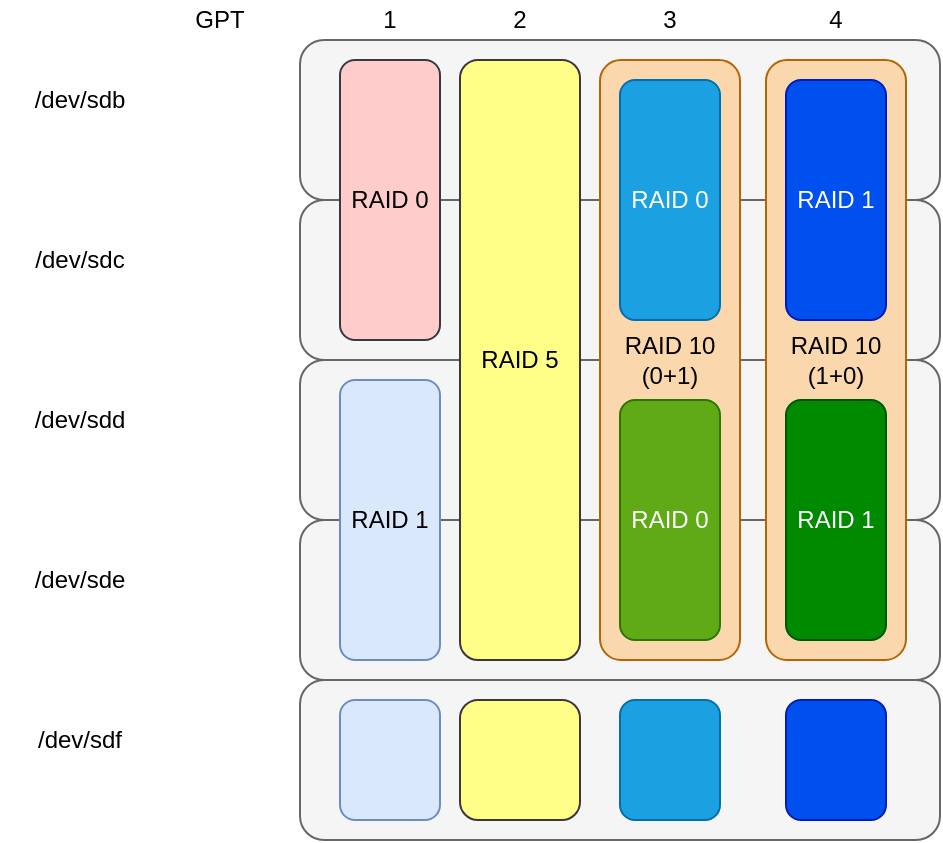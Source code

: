 <mxfile version="11.1.1" type="device"><diagram id="06UTQfald2KMnfr_pZZj" name="Страница 1"><mxGraphModel dx="2249" dy="855" grid="1" gridSize="10" guides="1" tooltips="1" connect="1" arrows="1" fold="1" page="1" pageScale="1" pageWidth="827" pageHeight="1169" math="0" shadow="0"><root><mxCell id="0"/><mxCell id="1" parent="0"/><mxCell id="s9EPTF188mKm9G-OAPH6-8" value="" style="rounded=1;whiteSpace=wrap;html=1;fillColor=#f5f5f5;strokeColor=#666666;fontColor=#333333;" parent="1" vertex="1"><mxGeometry x="110" y="320" width="320" height="80" as="geometry"/></mxCell><mxCell id="s9EPTF188mKm9G-OAPH6-2" value="" style="rounded=1;whiteSpace=wrap;html=1;fillColor=#f5f5f5;strokeColor=#666666;fontColor=#333333;" parent="1" vertex="1"><mxGeometry x="110" y="80" width="320" height="80" as="geometry"/></mxCell><mxCell id="s9EPTF188mKm9G-OAPH6-4" value="" style="rounded=1;whiteSpace=wrap;html=1;fillColor=#f5f5f5;strokeColor=#666666;fontColor=#333333;" parent="1" vertex="1"><mxGeometry x="110" y="160" width="320" height="80" as="geometry"/></mxCell><mxCell id="s9EPTF188mKm9G-OAPH6-6" value="" style="rounded=1;whiteSpace=wrap;html=1;fillColor=#f5f5f5;strokeColor=#666666;fontColor=#333333;" parent="1" vertex="1"><mxGeometry x="110" y="240" width="320" height="80" as="geometry"/></mxCell><mxCell id="s9EPTF188mKm9G-OAPH6-36" value="RAID 10 (0+1)" style="rounded=1;whiteSpace=wrap;html=1;fillColor=#fad7ac;strokeColor=#b46504;" parent="1" vertex="1"><mxGeometry x="260" y="90" width="70" height="300" as="geometry"/></mxCell><mxCell id="s9EPTF188mKm9G-OAPH6-1" value="" style="shape=image;html=1;verticalAlign=top;verticalLabelPosition=bottom;labelBackgroundColor=#ffffff;imageAspect=0;aspect=fixed;image=https://cdn0.iconfinder.com/data/icons/30-hardware-line-icons/64/HDD-128.png" parent="1" vertex="1"><mxGeometry x="30" y="80" width="80" height="80" as="geometry"/></mxCell><mxCell id="s9EPTF188mKm9G-OAPH6-3" value="" style="shape=image;html=1;verticalAlign=top;verticalLabelPosition=bottom;labelBackgroundColor=#ffffff;imageAspect=0;aspect=fixed;image=https://cdn0.iconfinder.com/data/icons/30-hardware-line-icons/64/HDD-128.png" parent="1" vertex="1"><mxGeometry x="30" y="160" width="80" height="80" as="geometry"/></mxCell><mxCell id="s9EPTF188mKm9G-OAPH6-5" value="" style="shape=image;html=1;verticalAlign=top;verticalLabelPosition=bottom;labelBackgroundColor=#ffffff;imageAspect=0;aspect=fixed;image=https://cdn0.iconfinder.com/data/icons/30-hardware-line-icons/64/HDD-128.png" parent="1" vertex="1"><mxGeometry x="30" y="240" width="80" height="80" as="geometry"/></mxCell><mxCell id="s9EPTF188mKm9G-OAPH6-7" value="" style="shape=image;html=1;verticalAlign=top;verticalLabelPosition=bottom;labelBackgroundColor=#ffffff;imageAspect=0;aspect=fixed;image=https://cdn0.iconfinder.com/data/icons/30-hardware-line-icons/64/HDD-128.png" parent="1" vertex="1"><mxGeometry x="30" y="320" width="80" height="80" as="geometry"/></mxCell><mxCell id="s9EPTF188mKm9G-OAPH6-9" value="/dev/sdb" style="text;html=1;strokeColor=none;fillColor=none;align=center;verticalAlign=middle;whiteSpace=wrap;rounded=0;" parent="1" vertex="1"><mxGeometry x="-40" y="100" width="80" height="20" as="geometry"/></mxCell><mxCell id="s9EPTF188mKm9G-OAPH6-10" value="/dev/sdc" style="text;html=1;strokeColor=none;fillColor=none;align=center;verticalAlign=middle;whiteSpace=wrap;rounded=0;" parent="1" vertex="1"><mxGeometry x="-40" y="180" width="80" height="20" as="geometry"/></mxCell><mxCell id="s9EPTF188mKm9G-OAPH6-11" value="/dev/sdd" style="text;html=1;strokeColor=none;fillColor=none;align=center;verticalAlign=middle;whiteSpace=wrap;rounded=0;" parent="1" vertex="1"><mxGeometry x="-40" y="260" width="80" height="20" as="geometry"/></mxCell><mxCell id="s9EPTF188mKm9G-OAPH6-12" value="/dev/sde" style="text;html=1;strokeColor=none;fillColor=none;align=center;verticalAlign=middle;whiteSpace=wrap;rounded=0;" parent="1" vertex="1"><mxGeometry x="-40" y="340" width="80" height="20" as="geometry"/></mxCell><mxCell id="s9EPTF188mKm9G-OAPH6-13" value="RAID 0" style="rounded=1;whiteSpace=wrap;html=1;fillColor=#ffcccc;strokeColor=#36393d;" parent="1" vertex="1"><mxGeometry x="130" y="90" width="50" height="140" as="geometry"/></mxCell><mxCell id="s9EPTF188mKm9G-OAPH6-15" value="RAID 1" style="rounded=1;whiteSpace=wrap;html=1;fillColor=#dae8fc;strokeColor=#6c8ebf;" parent="1" vertex="1"><mxGeometry x="130" y="250" width="50" height="140" as="geometry"/></mxCell><mxCell id="s9EPTF188mKm9G-OAPH6-18" value="RAID 5" style="rounded=1;whiteSpace=wrap;html=1;fillColor=#ffff88;strokeColor=#36393d;" parent="1" vertex="1"><mxGeometry x="190" y="90" width="60" height="300" as="geometry"/></mxCell><mxCell id="s9EPTF188mKm9G-OAPH6-22" value="" style="shape=image;html=1;verticalAlign=top;verticalLabelPosition=bottom;labelBackgroundColor=#ffffff;imageAspect=0;aspect=fixed;image=https://cdn0.iconfinder.com/data/icons/30-hardware-line-icons/64/HDD-128.png" parent="1" vertex="1"><mxGeometry x="30" y="400" width="80" height="80" as="geometry"/></mxCell><mxCell id="s9EPTF188mKm9G-OAPH6-23" value="" style="rounded=1;whiteSpace=wrap;html=1;fillColor=#f5f5f5;strokeColor=#666666;fontColor=#333333;" parent="1" vertex="1"><mxGeometry x="110" y="400" width="320" height="80" as="geometry"/></mxCell><mxCell id="s9EPTF188mKm9G-OAPH6-26" value="/dev/sdf" style="text;html=1;strokeColor=none;fillColor=none;align=center;verticalAlign=middle;whiteSpace=wrap;rounded=0;" parent="1" vertex="1"><mxGeometry x="-40" y="420" width="80" height="20" as="geometry"/></mxCell><mxCell id="s9EPTF188mKm9G-OAPH6-28" value="" style="rounded=1;whiteSpace=wrap;html=1;fillColor=#dae8fc;strokeColor=#6c8ebf;" parent="1" vertex="1"><mxGeometry x="130" y="410" width="50" height="60" as="geometry"/></mxCell><mxCell id="s9EPTF188mKm9G-OAPH6-30" value="" style="rounded=1;whiteSpace=wrap;html=1;fillColor=#ffff88;strokeColor=#36393d;" parent="1" vertex="1"><mxGeometry x="190" y="410" width="60" height="60" as="geometry"/></mxCell><mxCell id="s9EPTF188mKm9G-OAPH6-32" value="RAID 0" style="rounded=1;whiteSpace=wrap;html=1;fillColor=#1ba1e2;strokeColor=#006EAF;fontColor=#ffffff;" parent="1" vertex="1"><mxGeometry x="270" y="100" width="50" height="120" as="geometry"/></mxCell><mxCell id="s9EPTF188mKm9G-OAPH6-35" value="RAID 0" style="rounded=1;whiteSpace=wrap;html=1;fillColor=#60a917;strokeColor=#2D7600;fontColor=#ffffff;" parent="1" vertex="1"><mxGeometry x="270" y="260" width="50" height="120" as="geometry"/></mxCell><mxCell id="s9EPTF188mKm9G-OAPH6-42" value="" style="rounded=1;whiteSpace=wrap;html=1;fillColor=#1ba1e2;strokeColor=#006EAF;fontColor=#ffffff;" parent="1" vertex="1"><mxGeometry x="270" y="410" width="50" height="60" as="geometry"/></mxCell><mxCell id="CDVDFH-3bcVQUirHgCW9-1" value="RAID 10 (1+0)" style="rounded=1;whiteSpace=wrap;html=1;fillColor=#fad7ac;strokeColor=#b46504;" vertex="1" parent="1"><mxGeometry x="343" y="90" width="70" height="300" as="geometry"/></mxCell><mxCell id="CDVDFH-3bcVQUirHgCW9-2" value="RAID 1" style="rounded=1;whiteSpace=wrap;html=1;fillColor=#008a00;strokeColor=#005700;fontColor=#ffffff;" vertex="1" parent="1"><mxGeometry x="353" y="260" width="50" height="120" as="geometry"/></mxCell><mxCell id="CDVDFH-3bcVQUirHgCW9-3" value="RAID 1" style="rounded=1;whiteSpace=wrap;html=1;fillColor=#0050ef;strokeColor=#001DBC;fontColor=#ffffff;" vertex="1" parent="1"><mxGeometry x="353" y="100" width="50" height="120" as="geometry"/></mxCell><mxCell id="CDVDFH-3bcVQUirHgCW9-4" value="" style="rounded=1;whiteSpace=wrap;html=1;fillColor=#0050ef;strokeColor=#001DBC;fontColor=#ffffff;" vertex="1" parent="1"><mxGeometry x="353" y="410" width="50" height="60" as="geometry"/></mxCell><mxCell id="CDVDFH-3bcVQUirHgCW9-5" value="1" style="text;html=1;strokeColor=none;fillColor=none;align=center;verticalAlign=middle;whiteSpace=wrap;rounded=0;" vertex="1" parent="1"><mxGeometry x="130" y="60" width="50" height="20" as="geometry"/></mxCell><mxCell id="CDVDFH-3bcVQUirHgCW9-6" value="2" style="text;html=1;strokeColor=none;fillColor=none;align=center;verticalAlign=middle;whiteSpace=wrap;rounded=0;" vertex="1" parent="1"><mxGeometry x="190" y="60" width="60" height="20" as="geometry"/></mxCell><mxCell id="CDVDFH-3bcVQUirHgCW9-7" value="GPT" style="text;html=1;strokeColor=none;fillColor=none;align=center;verticalAlign=middle;whiteSpace=wrap;rounded=0;" vertex="1" parent="1"><mxGeometry x="45" y="60" width="50" height="20" as="geometry"/></mxCell><mxCell id="CDVDFH-3bcVQUirHgCW9-8" value="3" style="text;html=1;strokeColor=none;fillColor=none;align=center;verticalAlign=middle;whiteSpace=wrap;rounded=0;" vertex="1" parent="1"><mxGeometry x="270" y="60" width="50" height="20" as="geometry"/></mxCell><mxCell id="CDVDFH-3bcVQUirHgCW9-9" value="4" style="text;html=1;strokeColor=none;fillColor=none;align=center;verticalAlign=middle;whiteSpace=wrap;rounded=0;" vertex="1" parent="1"><mxGeometry x="353" y="60" width="50" height="20" as="geometry"/></mxCell></root></mxGraphModel></diagram></mxfile>
